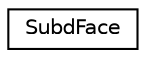 digraph G
{
  edge [fontname="Helvetica",fontsize="10",labelfontname="Helvetica",labelfontsize="10"];
  node [fontname="Helvetica",fontsize="10",shape=record];
  rankdir=LR;
  Node1 [label="SubdFace",height=0.2,width=0.4,color="black", fillcolor="white", style="filled",URL="$d7/d02/classSubdFace.html"];
}
